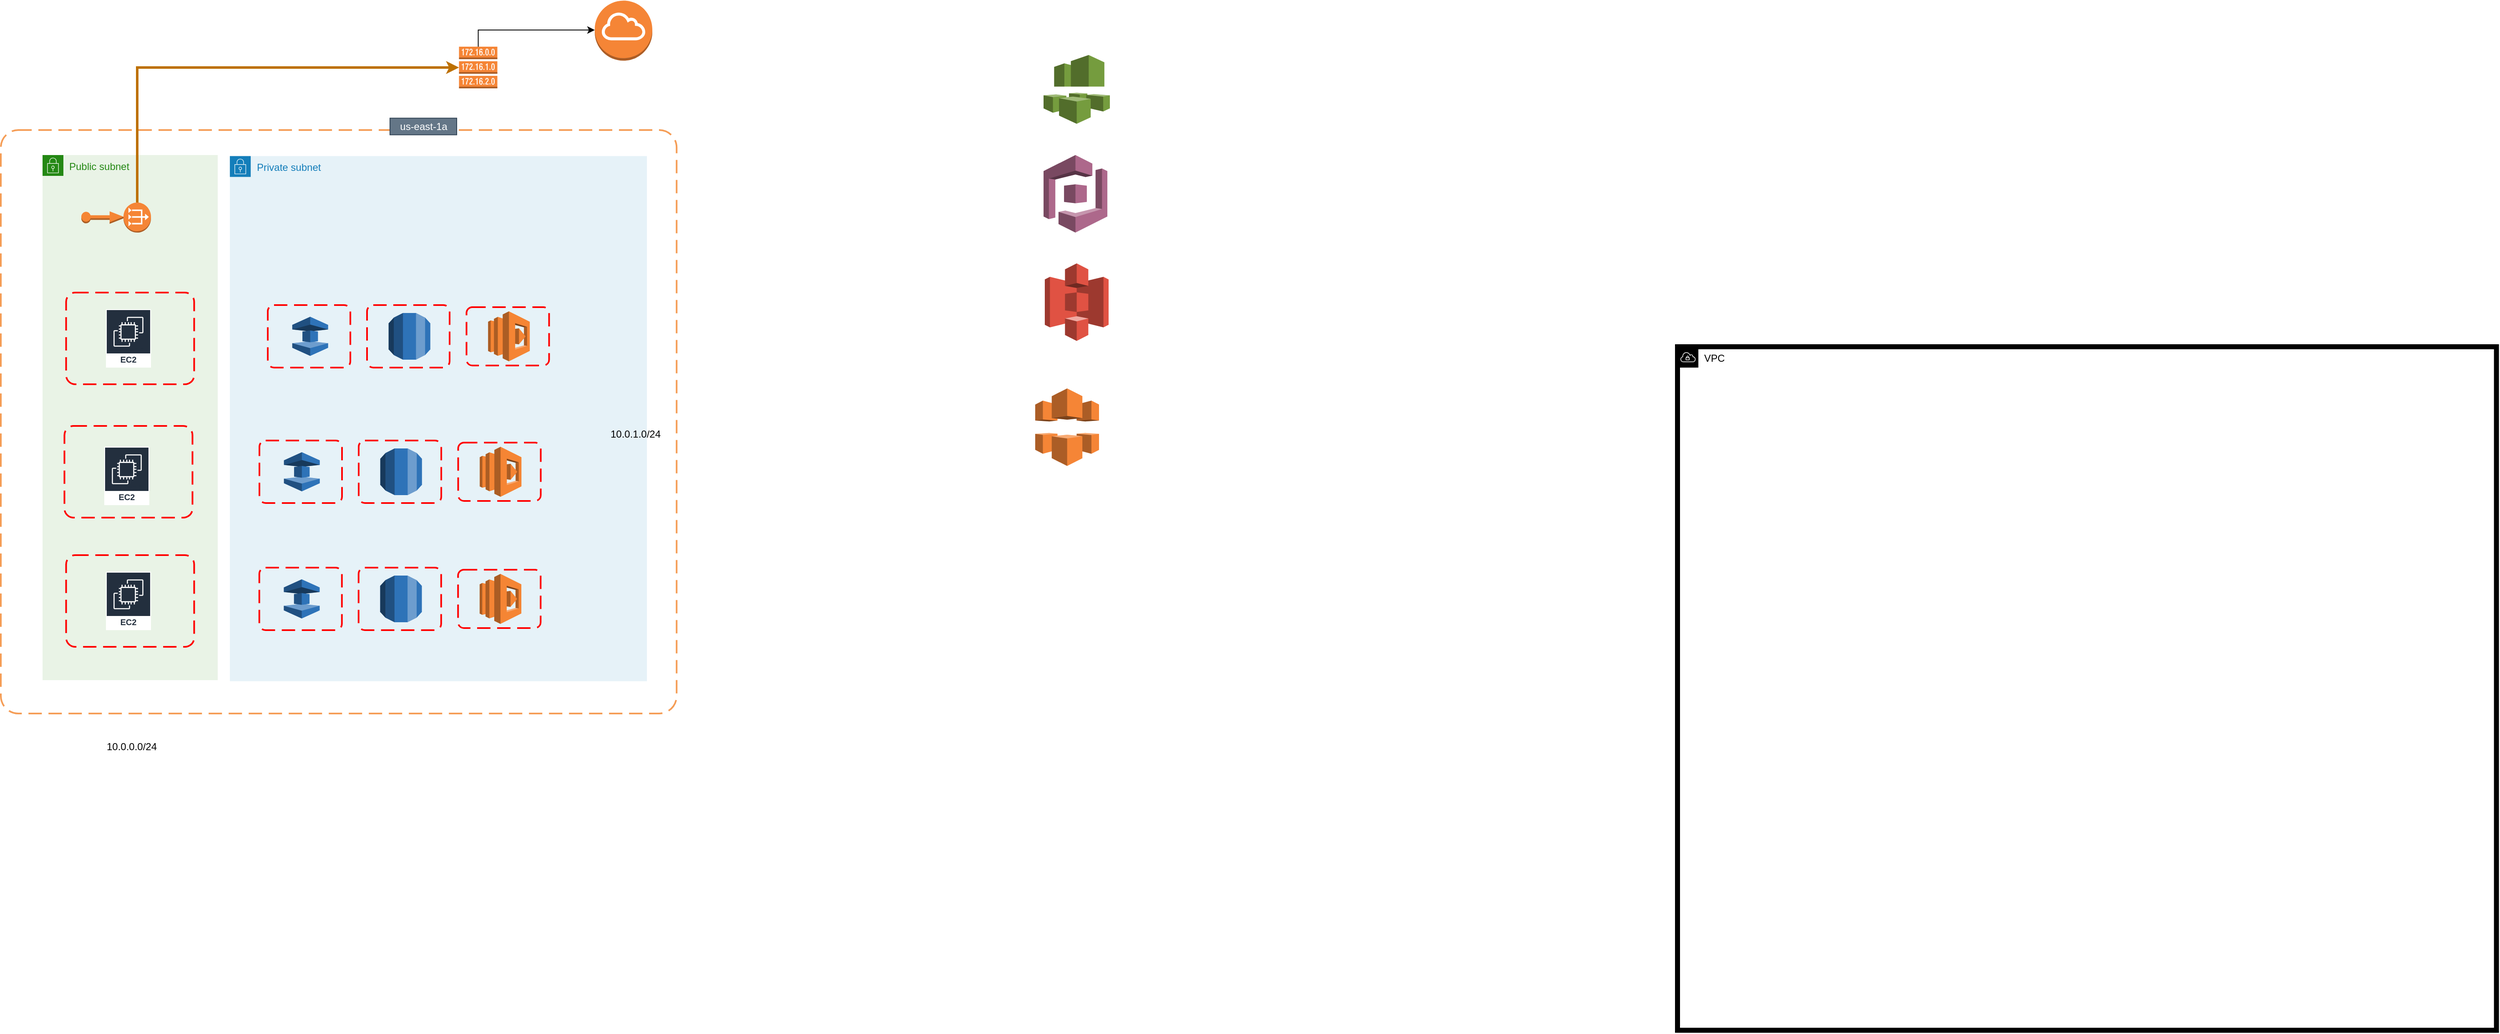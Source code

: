 <mxfile>
    <diagram id="79B9tlmsqGTh1D3DdXJI" name="ACME Diagram">
        <mxGraphModel dx="2420" dy="965" grid="1" gridSize="10" guides="1" tooltips="1" connect="1" arrows="1" fold="1" page="1" pageScale="1" pageWidth="827" pageHeight="1169" math="0" shadow="0">
            <root>
                <mxCell id="0"/>
                <mxCell id="1" parent="0"/>
                <mxCell id="6AXqKsSlTVGJSSD1UK3N-5" value="Private subnet" style="points=[[0,0],[0.25,0],[0.5,0],[0.75,0],[1,0],[1,0.25],[1,0.5],[1,0.75],[1,1],[0.75,1],[0.5,1],[0.25,1],[0,1],[0,0.75],[0,0.5],[0,0.25]];outlineConnect=0;gradientColor=none;html=1;whiteSpace=wrap;fontSize=12;fontStyle=0;shape=mxgraph.aws4.group;grIcon=mxgraph.aws4.group_security_group;grStroke=0;strokeColor=#147EBA;fillColor=#E6F2F8;verticalAlign=top;align=left;spacingLeft=30;fontColor=#147EBA;dashed=0;" parent="1" vertex="1">
                    <mxGeometry x="-265.43" y="251.25" width="500" height="630" as="geometry"/>
                </mxCell>
                <mxCell id="6AXqKsSlTVGJSSD1UK3N-27" value="" style="rounded=1;arcSize=3;dashed=1;strokeColor=#F59D56;fillColor=none;gradientColor=none;dashPattern=8 4;strokeWidth=2;" parent="1" vertex="1">
                    <mxGeometry x="-540" y="220" width="810.13" height="700" as="geometry"/>
                </mxCell>
                <mxCell id="6AXqKsSlTVGJSSD1UK3N-25" value="" style="rounded=1;arcSize=10;dashed=1;strokeColor=#ff0000;fillColor=none;gradientColor=none;dashPattern=8 4;strokeWidth=2;" parent="1" vertex="1">
                    <mxGeometry x="-101" y="430" width="99" height="75" as="geometry"/>
                </mxCell>
                <mxCell id="6AXqKsSlTVGJSSD1UK3N-6" value="" style="outlineConnect=0;dashed=0;verticalLabelPosition=bottom;verticalAlign=top;align=center;html=1;shape=mxgraph.aws3.rds;fillColor=#2E73B8;gradientColor=none;" parent="1" vertex="1">
                    <mxGeometry x="-75.13" y="439.5" width="50" height="56" as="geometry"/>
                </mxCell>
                <mxCell id="8" value="" style="rounded=1;arcSize=10;dashed=1;strokeColor=#ff0000;fillColor=none;gradientColor=none;dashPattern=8 4;strokeWidth=2;" vertex="1" parent="1">
                    <mxGeometry x="-220" y="430" width="99" height="75" as="geometry"/>
                </mxCell>
                <mxCell id="6AXqKsSlTVGJSSD1UK3N-2" value="Public subnet" style="points=[[0,0],[0.25,0],[0.5,0],[0.75,0],[1,0],[1,0.25],[1,0.5],[1,0.75],[1,1],[0.75,1],[0.5,1],[0.25,1],[0,1],[0,0.75],[0,0.5],[0,0.25]];outlineConnect=0;gradientColor=none;html=1;whiteSpace=wrap;fontSize=12;fontStyle=0;shape=mxgraph.aws4.group;grIcon=mxgraph.aws4.group_security_group;grStroke=0;strokeColor=#248814;fillColor=#E9F3E6;verticalAlign=top;align=left;spacingLeft=30;fontColor=#248814;dashed=0;" parent="1" vertex="1">
                    <mxGeometry x="-490" y="250" width="210" height="630" as="geometry"/>
                </mxCell>
                <mxCell id="6AXqKsSlTVGJSSD1UK3N-34" value="" style="rounded=1;arcSize=10;dashed=1;strokeColor=#ff0000;fillColor=none;gradientColor=none;dashPattern=8 4;strokeWidth=2;" parent="1" vertex="1">
                    <mxGeometry x="-461.75" y="415" width="153.5" height="110" as="geometry"/>
                </mxCell>
                <mxCell id="6AXqKsSlTVGJSSD1UK3N-26" value="" style="rounded=1;arcSize=10;dashed=1;strokeColor=#ff0000;fillColor=none;gradientColor=none;dashPattern=8 4;strokeWidth=2;" parent="1" vertex="1">
                    <mxGeometry x="18.25" y="432.5" width="99" height="70" as="geometry"/>
                </mxCell>
                <mxCell id="6AXqKsSlTVGJSSD1UK3N-1" value="VPC" style="outlineConnect=0;html=1;whiteSpace=wrap;fontSize=12;fontStyle=0;shape=mxgraph.aws4.group;grIcon=mxgraph.aws4.group_vpc;verticalAlign=top;align=left;spacingLeft=30;dashed=0;strokeWidth=6;" parent="1" vertex="1">
                    <mxGeometry x="1470" y="480" width="981.75" height="820" as="geometry"/>
                </mxCell>
                <mxCell id="6AXqKsSlTVGJSSD1UK3N-3" value="" style="outlineConnect=0;dashed=0;verticalLabelPosition=bottom;verticalAlign=top;align=center;html=1;shape=mxgraph.aws3.internet_gateway;fillColor=#F58536;gradientColor=none;" parent="1" vertex="1">
                    <mxGeometry x="172" y="64.75" width="69" height="72" as="geometry"/>
                </mxCell>
                <mxCell id="6AXqKsSlTVGJSSD1UK3N-4" value="" style="outlineConnect=0;dashed=0;verticalLabelPosition=bottom;verticalAlign=top;align=center;html=1;shape=mxgraph.aws3.vpc_nat_gateway;fillColor=#F58536;gradientColor=none;" parent="1" vertex="1">
                    <mxGeometry x="-393" y="307" width="33" height="36" as="geometry"/>
                </mxCell>
                <mxCell id="6AXqKsSlTVGJSSD1UK3N-9" value="" style="outlineConnect=0;dashed=0;verticalLabelPosition=bottom;verticalAlign=top;align=center;html=1;shape=mxgraph.aws3.lambda;fillColor=#F58534;gradientColor=none;" parent="1" vertex="1">
                    <mxGeometry x="44.12" y="437.5" width="50" height="60" as="geometry"/>
                </mxCell>
                <mxCell id="6AXqKsSlTVGJSSD1UK3N-13" style="edgeStyle=orthogonalEdgeStyle;rounded=0;orthogonalLoop=1;jettySize=auto;html=1;" parent="1" source="6AXqKsSlTVGJSSD1UK3N-11" target="6AXqKsSlTVGJSSD1UK3N-3" edge="1">
                    <mxGeometry relative="1" as="geometry">
                        <mxPoint x="31.5" y="-30" as="targetPoint"/>
                        <Array as="points">
                            <mxPoint x="32" y="100"/>
                        </Array>
                    </mxGeometry>
                </mxCell>
                <mxCell id="6AXqKsSlTVGJSSD1UK3N-11" value="" style="outlineConnect=0;dashed=0;verticalLabelPosition=bottom;verticalAlign=top;align=center;html=1;shape=mxgraph.aws3.route_table;fillColor=#F58536;gradientColor=none;" parent="1" vertex="1">
                    <mxGeometry x="9.25" y="120" width="46" height="50" as="geometry"/>
                </mxCell>
                <mxCell id="6AXqKsSlTVGJSSD1UK3N-18" value="" style="outlineConnect=0;dashed=0;verticalLabelPosition=bottom;verticalAlign=top;align=center;html=1;shape=mxgraph.aws3.elastic_ip;fillColor=#F58534;gradientColor=none;" parent="1" vertex="1">
                    <mxGeometry x="-443.5" y="317.5" width="50.5" height="15" as="geometry"/>
                </mxCell>
                <mxCell id="6AXqKsSlTVGJSSD1UK3N-20" value="" style="outlineConnect=0;dashed=0;verticalLabelPosition=bottom;verticalAlign=top;align=center;html=1;shape=mxgraph.aws3.ec2_systems_manager;fillColor=#759C3E;gradientColor=none;" parent="1" vertex="1">
                    <mxGeometry x="710" y="130" width="79.5" height="82.5" as="geometry"/>
                </mxCell>
                <mxCell id="6AXqKsSlTVGJSSD1UK3N-21" value="" style="outlineConnect=0;dashed=0;verticalLabelPosition=bottom;verticalAlign=top;align=center;html=1;shape=mxgraph.aws3.cognito;fillColor=#AD688B;gradientColor=none;strokeWidth=6;" parent="1" vertex="1">
                    <mxGeometry x="710" y="250" width="76.5" height="93" as="geometry"/>
                </mxCell>
                <mxCell id="6AXqKsSlTVGJSSD1UK3N-23" value="" style="outlineConnect=0;dashed=0;verticalLabelPosition=bottom;verticalAlign=top;align=center;html=1;shape=mxgraph.aws3.s3;fillColor=#E05243;gradientColor=none;strokeWidth=6;" parent="1" vertex="1">
                    <mxGeometry x="711.5" y="380" width="76.5" height="93" as="geometry"/>
                </mxCell>
                <mxCell id="6AXqKsSlTVGJSSD1UK3N-24" value="" style="outlineConnect=0;dashed=0;verticalLabelPosition=bottom;verticalAlign=top;align=center;html=1;shape=mxgraph.aws3.cloudfront;fillColor=#F58536;gradientColor=none;strokeWidth=6;" parent="1" vertex="1">
                    <mxGeometry x="700" y="530" width="76.5" height="93" as="geometry"/>
                </mxCell>
                <mxCell id="6AXqKsSlTVGJSSD1UK3N-29" value="10.0.0.0/24" style="text;html=1;strokeColor=none;fillColor=none;align=center;verticalAlign=middle;whiteSpace=wrap;rounded=0;" parent="1" vertex="1">
                    <mxGeometry x="-458.25" y="950" width="150" height="20" as="geometry"/>
                </mxCell>
                <mxCell id="6AXqKsSlTVGJSSD1UK3N-30" value="10.0.1.0/24" style="text;html=1;strokeColor=none;fillColor=none;align=center;verticalAlign=middle;whiteSpace=wrap;rounded=0;" parent="1" vertex="1">
                    <mxGeometry x="201" y="575" width="40" height="20" as="geometry"/>
                </mxCell>
                <mxCell id="6AXqKsSlTVGJSSD1UK3N-32" value="us-east-1a" style="text;html=1;align=center;verticalAlign=middle;whiteSpace=wrap;rounded=0;fillColor=#647687;strokeColor=#314354;fontColor=#ffffff;" parent="1" vertex="1">
                    <mxGeometry x="-73.5" y="205.75" width="80" height="20" as="geometry"/>
                </mxCell>
                <mxCell id="6AXqKsSlTVGJSSD1UK3N-14" style="edgeStyle=orthogonalEdgeStyle;rounded=0;orthogonalLoop=1;jettySize=auto;html=1;fillColor=#f0a30a;strokeColor=#BD7000;strokeWidth=3;" parent="1" source="6AXqKsSlTVGJSSD1UK3N-4" target="6AXqKsSlTVGJSSD1UK3N-11" edge="1">
                    <mxGeometry relative="1" as="geometry">
                        <Array as="points">
                            <mxPoint x="-376" y="145"/>
                        </Array>
                    </mxGeometry>
                </mxCell>
                <mxCell id="2" value="" style="rounded=1;arcSize=10;dashed=1;strokeColor=#ff0000;fillColor=none;gradientColor=none;dashPattern=8 4;strokeWidth=2;" vertex="1" parent="1">
                    <mxGeometry x="-463.75" y="575" width="153.5" height="110" as="geometry"/>
                </mxCell>
                <mxCell id="3" value="" style="rounded=1;arcSize=10;dashed=1;strokeColor=#ff0000;fillColor=none;gradientColor=none;dashPattern=8 4;strokeWidth=2;" vertex="1" parent="1">
                    <mxGeometry x="-461.75" y="730" width="153.5" height="110" as="geometry"/>
                </mxCell>
                <mxCell id="4" value="Amazon EC2" style="outlineConnect=0;fontColor=#232F3E;gradientColor=none;strokeColor=#ffffff;fillColor=#232F3E;dashed=0;verticalLabelPosition=middle;verticalAlign=bottom;align=center;html=1;whiteSpace=wrap;fontSize=10;fontStyle=1;spacing=3;shape=mxgraph.aws4.productIcon;prIcon=mxgraph.aws4.ec2;" vertex="1" parent="1">
                    <mxGeometry x="-414" y="435" width="54" height="70" as="geometry"/>
                </mxCell>
                <mxCell id="5" value="Amazon EC2" style="outlineConnect=0;fontColor=#232F3E;gradientColor=none;strokeColor=#ffffff;fillColor=#232F3E;dashed=0;verticalLabelPosition=middle;verticalAlign=bottom;align=center;html=1;whiteSpace=wrap;fontSize=10;fontStyle=1;spacing=3;shape=mxgraph.aws4.productIcon;prIcon=mxgraph.aws4.ec2;" vertex="1" parent="1">
                    <mxGeometry x="-416" y="600" width="54" height="70" as="geometry"/>
                </mxCell>
                <mxCell id="6" value="Amazon EC2" style="outlineConnect=0;fontColor=#232F3E;gradientColor=none;strokeColor=#ffffff;fillColor=#232F3E;dashed=0;verticalLabelPosition=middle;verticalAlign=bottom;align=center;html=1;whiteSpace=wrap;fontSize=10;fontStyle=1;spacing=3;shape=mxgraph.aws4.productIcon;prIcon=mxgraph.aws4.ec2;" vertex="1" parent="1">
                    <mxGeometry x="-414" y="750" width="54" height="70" as="geometry"/>
                </mxCell>
                <mxCell id="10" value="" style="outlineConnect=0;dashed=0;verticalLabelPosition=bottom;verticalAlign=top;align=center;html=1;shape=mxgraph.aws3.elasticache;fillColor=#2E73B8;gradientColor=none;" vertex="1" parent="1">
                    <mxGeometry x="-190.63" y="444" width="43" height="47" as="geometry"/>
                </mxCell>
                <mxCell id="11" value="" style="rounded=1;arcSize=10;dashed=1;strokeColor=#ff0000;fillColor=none;gradientColor=none;dashPattern=8 4;strokeWidth=2;" vertex="1" parent="1">
                    <mxGeometry x="-111" y="592.5" width="99" height="75" as="geometry"/>
                </mxCell>
                <mxCell id="12" value="" style="outlineConnect=0;dashed=0;verticalLabelPosition=bottom;verticalAlign=top;align=center;html=1;shape=mxgraph.aws3.rds;fillColor=#2E73B8;gradientColor=none;" vertex="1" parent="1">
                    <mxGeometry x="-85.13" y="602" width="50" height="56" as="geometry"/>
                </mxCell>
                <mxCell id="13" value="" style="rounded=1;arcSize=10;dashed=1;strokeColor=#ff0000;fillColor=none;gradientColor=none;dashPattern=8 4;strokeWidth=2;" vertex="1" parent="1">
                    <mxGeometry x="-230" y="592.5" width="99" height="75" as="geometry"/>
                </mxCell>
                <mxCell id="14" value="" style="rounded=1;arcSize=10;dashed=1;strokeColor=#ff0000;fillColor=none;gradientColor=none;dashPattern=8 4;strokeWidth=2;" vertex="1" parent="1">
                    <mxGeometry x="8.25" y="595" width="99" height="70" as="geometry"/>
                </mxCell>
                <mxCell id="15" value="" style="outlineConnect=0;dashed=0;verticalLabelPosition=bottom;verticalAlign=top;align=center;html=1;shape=mxgraph.aws3.lambda;fillColor=#F58534;gradientColor=none;" vertex="1" parent="1">
                    <mxGeometry x="34.12" y="600" width="50" height="60" as="geometry"/>
                </mxCell>
                <mxCell id="16" value="" style="outlineConnect=0;dashed=0;verticalLabelPosition=bottom;verticalAlign=top;align=center;html=1;shape=mxgraph.aws3.elasticache;fillColor=#2E73B8;gradientColor=none;" vertex="1" parent="1">
                    <mxGeometry x="-200.63" y="606.5" width="43" height="47" as="geometry"/>
                </mxCell>
                <mxCell id="17" value="" style="rounded=1;arcSize=10;dashed=1;strokeColor=#ff0000;fillColor=none;gradientColor=none;dashPattern=8 4;strokeWidth=2;" vertex="1" parent="1">
                    <mxGeometry x="-111.13" y="745" width="99" height="75" as="geometry"/>
                </mxCell>
                <mxCell id="18" value="" style="outlineConnect=0;dashed=0;verticalLabelPosition=bottom;verticalAlign=top;align=center;html=1;shape=mxgraph.aws3.rds;fillColor=#2E73B8;gradientColor=none;" vertex="1" parent="1">
                    <mxGeometry x="-85.26" y="754.5" width="50" height="56" as="geometry"/>
                </mxCell>
                <mxCell id="19" value="" style="rounded=1;arcSize=10;dashed=1;strokeColor=#ff0000;fillColor=none;gradientColor=none;dashPattern=8 4;strokeWidth=2;" vertex="1" parent="1">
                    <mxGeometry x="-230.13" y="745" width="99" height="75" as="geometry"/>
                </mxCell>
                <mxCell id="20" value="" style="rounded=1;arcSize=10;dashed=1;strokeColor=#ff0000;fillColor=none;gradientColor=none;dashPattern=8 4;strokeWidth=2;" vertex="1" parent="1">
                    <mxGeometry x="8.12" y="747.5" width="99" height="70" as="geometry"/>
                </mxCell>
                <mxCell id="21" value="" style="outlineConnect=0;dashed=0;verticalLabelPosition=bottom;verticalAlign=top;align=center;html=1;shape=mxgraph.aws3.lambda;fillColor=#F58534;gradientColor=none;" vertex="1" parent="1">
                    <mxGeometry x="33.99" y="752.5" width="50" height="60" as="geometry"/>
                </mxCell>
                <mxCell id="22" value="" style="outlineConnect=0;dashed=0;verticalLabelPosition=bottom;verticalAlign=top;align=center;html=1;shape=mxgraph.aws3.elasticache;fillColor=#2E73B8;gradientColor=none;" vertex="1" parent="1">
                    <mxGeometry x="-200.76" y="759" width="43" height="47" as="geometry"/>
                </mxCell>
            </root>
        </mxGraphModel>
    </diagram>
</mxfile>